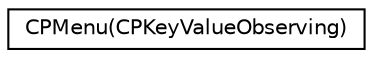 digraph "Graphical Class Hierarchy"
{
  edge [fontname="Helvetica",fontsize="10",labelfontname="Helvetica",labelfontsize="10"];
  node [fontname="Helvetica",fontsize="10",shape=record];
  rankdir="LR";
  Node1 [label="CPMenu(CPKeyValueObserving)",height=0.2,width=0.4,color="black", fillcolor="white", style="filled",URL="$category_c_p_menu_07_c_p_key_value_observing_08.html"];
}
